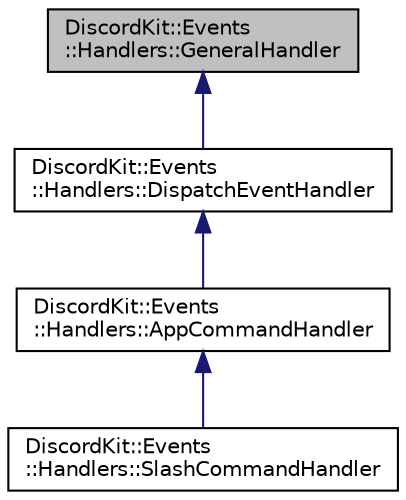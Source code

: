 digraph "DiscordKit::Events::Handlers::GeneralHandler"
{
 // LATEX_PDF_SIZE
  edge [fontname="Helvetica",fontsize="10",labelfontname="Helvetica",labelfontsize="10"];
  node [fontname="Helvetica",fontsize="10",shape=record];
  Node1 [label="DiscordKit::Events\l::Handlers::GeneralHandler",height=0.2,width=0.4,color="black", fillcolor="grey75", style="filled", fontcolor="black",tooltip=" "];
  Node1 -> Node2 [dir="back",color="midnightblue",fontsize="10",style="solid",fontname="Helvetica"];
  Node2 [label="DiscordKit::Events\l::Handlers::DispatchEventHandler",height=0.2,width=0.4,color="black", fillcolor="white", style="filled",URL="$dc/de4/classDiscordKit_1_1Events_1_1Handlers_1_1DispatchEventHandler.html",tooltip=" "];
  Node2 -> Node3 [dir="back",color="midnightblue",fontsize="10",style="solid",fontname="Helvetica"];
  Node3 [label="DiscordKit::Events\l::Handlers::AppCommandHandler",height=0.2,width=0.4,color="black", fillcolor="white", style="filled",URL="$d2/d16/classDiscordKit_1_1Events_1_1Handlers_1_1AppCommandHandler.html",tooltip=" "];
  Node3 -> Node4 [dir="back",color="midnightblue",fontsize="10",style="solid",fontname="Helvetica"];
  Node4 [label="DiscordKit::Events\l::Handlers::SlashCommandHandler",height=0.2,width=0.4,color="black", fillcolor="white", style="filled",URL="$d5/df2/classDiscordKit_1_1Events_1_1Handlers_1_1SlashCommandHandler.html",tooltip=" "];
}
